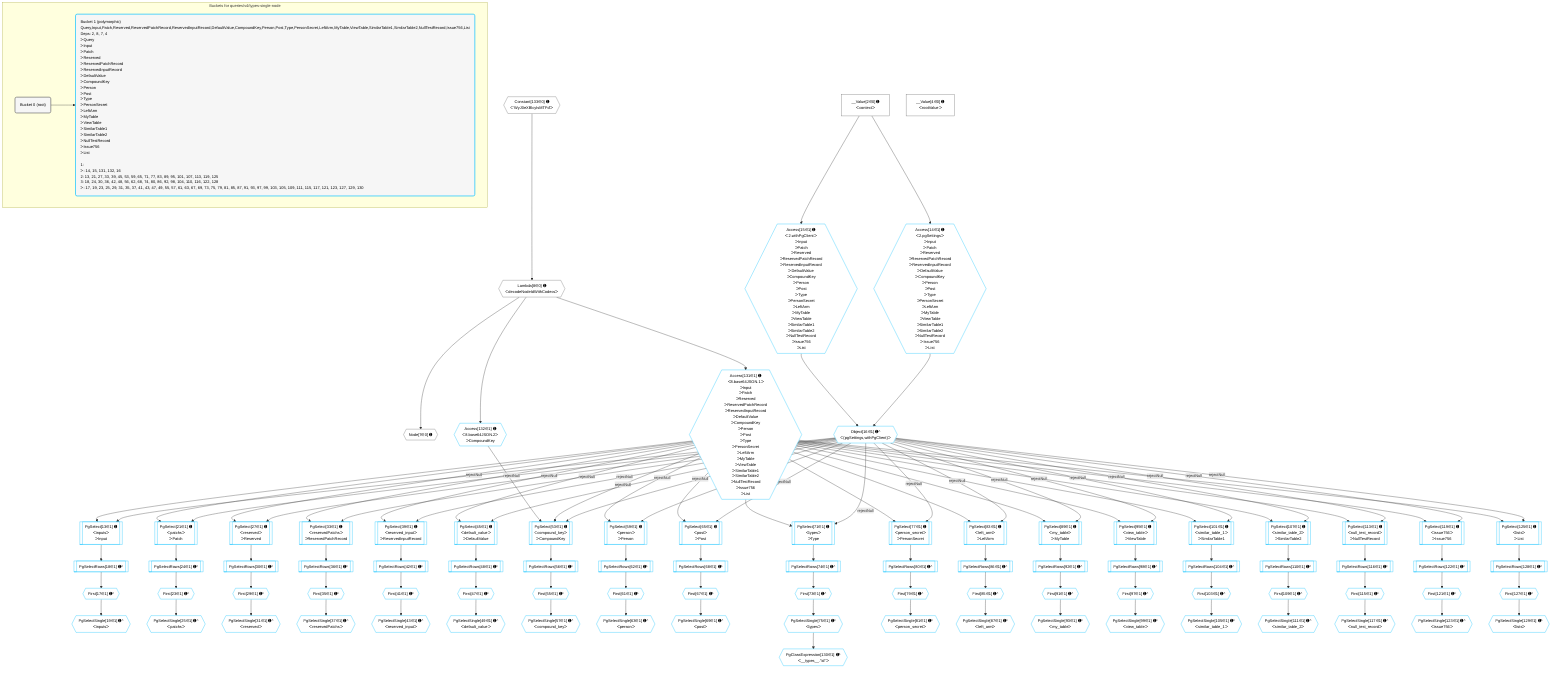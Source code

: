 %%{init: {'themeVariables': { 'fontSize': '12px'}}}%%
graph TD
    classDef path fill:#eee,stroke:#000,color:#000
    classDef plan fill:#fff,stroke-width:1px,color:#000
    classDef itemplan fill:#fff,stroke-width:2px,color:#000
    classDef unbatchedplan fill:#dff,stroke-width:1px,color:#000
    classDef sideeffectplan fill:#fcc,stroke-width:2px,color:#000
    classDef bucket fill:#f6f6f6,color:#000,stroke-width:2px,text-align:left


    %% plan dependencies
    Node7{{"Node[7∈0] ➊"}}:::plan
    Lambda8{{"Lambda[8∈0] ➊<br />ᐸdecodeNodeIdWithCodecsᐳ"}}:::plan
    Lambda8 --> Node7
    Constant133{{"Constant[133∈0] ➊<br />ᐸ'WyJ0eXBlcyIsMTFd'ᐳ"}}:::plan
    Constant133 --> Lambda8
    __Value2["__Value[2∈0] ➊<br />ᐸcontextᐳ"]:::plan
    __Value4["__Value[4∈0] ➊<br />ᐸrootValueᐳ"]:::plan
    PgSelect53[["PgSelect[53∈1] ➊<br />ᐸcompound_keyᐳ<br />ᐳCompoundKey"]]:::plan
    Object16{{"Object[16∈1] ➊^<br />ᐸ{pgSettings,withPgClient}ᐳ"}}:::plan
    Access131{{"Access[131∈1] ➊<br />ᐸ8.base64JSON.1ᐳ<br />ᐳInput<br />ᐳPatch<br />ᐳReserved<br />ᐳReservedPatchRecord<br />ᐳReservedInputRecord<br />ᐳDefaultValue<br />ᐳCompoundKey<br />ᐳPerson<br />ᐳPost<br />ᐳType<br />ᐳPersonSecret<br />ᐳLeftArm<br />ᐳMyTable<br />ᐳViewTable<br />ᐳSimilarTable1<br />ᐳSimilarTable2<br />ᐳNullTestRecord<br />ᐳIssue756<br />ᐳList"}}:::plan
    Access132{{"Access[132∈1] ➊<br />ᐸ8.base64JSON.2ᐳ<br />ᐳCompoundKey"}}:::plan
    Object16 -->|rejectNull| PgSelect53
    Access131 -->|rejectNull| PgSelect53
    Access132 --> PgSelect53
    PgSelect13[["PgSelect[13∈1] ➊<br />ᐸinputsᐳ<br />ᐳInput"]]:::plan
    Object16 -->|rejectNull| PgSelect13
    Access131 --> PgSelect13
    Access14{{"Access[14∈1] ➊<br />ᐸ2.pgSettingsᐳ<br />ᐳInput<br />ᐳPatch<br />ᐳReserved<br />ᐳReservedPatchRecord<br />ᐳReservedInputRecord<br />ᐳDefaultValue<br />ᐳCompoundKey<br />ᐳPerson<br />ᐳPost<br />ᐳType<br />ᐳPersonSecret<br />ᐳLeftArm<br />ᐳMyTable<br />ᐳViewTable<br />ᐳSimilarTable1<br />ᐳSimilarTable2<br />ᐳNullTestRecord<br />ᐳIssue756<br />ᐳList"}}:::plan
    Access15{{"Access[15∈1] ➊<br />ᐸ2.withPgClientᐳ<br />ᐳInput<br />ᐳPatch<br />ᐳReserved<br />ᐳReservedPatchRecord<br />ᐳReservedInputRecord<br />ᐳDefaultValue<br />ᐳCompoundKey<br />ᐳPerson<br />ᐳPost<br />ᐳType<br />ᐳPersonSecret<br />ᐳLeftArm<br />ᐳMyTable<br />ᐳViewTable<br />ᐳSimilarTable1<br />ᐳSimilarTable2<br />ᐳNullTestRecord<br />ᐳIssue756<br />ᐳList"}}:::plan
    Access14 & Access15 --> Object16
    PgSelect21[["PgSelect[21∈1] ➊<br />ᐸpatchsᐳ<br />ᐳPatch"]]:::plan
    Object16 -->|rejectNull| PgSelect21
    Access131 --> PgSelect21
    PgSelect27[["PgSelect[27∈1] ➊<br />ᐸreservedᐳ<br />ᐳReserved"]]:::plan
    Object16 -->|rejectNull| PgSelect27
    Access131 --> PgSelect27
    PgSelect33[["PgSelect[33∈1] ➊<br />ᐸreservedPatchsᐳ<br />ᐳReservedPatchRecord"]]:::plan
    Object16 -->|rejectNull| PgSelect33
    Access131 --> PgSelect33
    PgSelect39[["PgSelect[39∈1] ➊<br />ᐸreserved_inputᐳ<br />ᐳReservedInputRecord"]]:::plan
    Object16 -->|rejectNull| PgSelect39
    Access131 --> PgSelect39
    PgSelect45[["PgSelect[45∈1] ➊<br />ᐸdefault_valueᐳ<br />ᐳDefaultValue"]]:::plan
    Object16 -->|rejectNull| PgSelect45
    Access131 --> PgSelect45
    PgSelect59[["PgSelect[59∈1] ➊<br />ᐸpersonᐳ<br />ᐳPerson"]]:::plan
    Object16 -->|rejectNull| PgSelect59
    Access131 --> PgSelect59
    PgSelect65[["PgSelect[65∈1] ➊<br />ᐸpostᐳ<br />ᐳPost"]]:::plan
    Object16 -->|rejectNull| PgSelect65
    Access131 --> PgSelect65
    PgSelect71[["PgSelect[71∈1] ➊<br />ᐸtypesᐳ<br />ᐳType"]]:::plan
    Object16 -->|rejectNull| PgSelect71
    Access131 --> PgSelect71
    PgSelect77[["PgSelect[77∈1] ➊<br />ᐸperson_secretᐳ<br />ᐳPersonSecret"]]:::plan
    Object16 -->|rejectNull| PgSelect77
    Access131 --> PgSelect77
    PgSelect83[["PgSelect[83∈1] ➊<br />ᐸleft_armᐳ<br />ᐳLeftArm"]]:::plan
    Object16 -->|rejectNull| PgSelect83
    Access131 --> PgSelect83
    PgSelect89[["PgSelect[89∈1] ➊<br />ᐸmy_tableᐳ<br />ᐳMyTable"]]:::plan
    Object16 -->|rejectNull| PgSelect89
    Access131 --> PgSelect89
    PgSelect95[["PgSelect[95∈1] ➊<br />ᐸview_tableᐳ<br />ᐳViewTable"]]:::plan
    Object16 -->|rejectNull| PgSelect95
    Access131 --> PgSelect95
    PgSelect101[["PgSelect[101∈1] ➊<br />ᐸsimilar_table_1ᐳ<br />ᐳSimilarTable1"]]:::plan
    Object16 -->|rejectNull| PgSelect101
    Access131 --> PgSelect101
    PgSelect107[["PgSelect[107∈1] ➊<br />ᐸsimilar_table_2ᐳ<br />ᐳSimilarTable2"]]:::plan
    Object16 -->|rejectNull| PgSelect107
    Access131 --> PgSelect107
    PgSelect113[["PgSelect[113∈1] ➊<br />ᐸnull_test_recordᐳ<br />ᐳNullTestRecord"]]:::plan
    Object16 -->|rejectNull| PgSelect113
    Access131 --> PgSelect113
    PgSelect119[["PgSelect[119∈1] ➊<br />ᐸissue756ᐳ<br />ᐳIssue756"]]:::plan
    Object16 -->|rejectNull| PgSelect119
    Access131 --> PgSelect119
    PgSelect125[["PgSelect[125∈1] ➊<br />ᐸlistsᐳ<br />ᐳList"]]:::plan
    Object16 -->|rejectNull| PgSelect125
    Access131 --> PgSelect125
    __Value2 --> Access14
    __Value2 --> Access15
    First17{{"First[17∈1] ➊^"}}:::plan
    PgSelectRows18[["PgSelectRows[18∈1] ➊^"]]:::plan
    PgSelectRows18 --> First17
    PgSelect13 --> PgSelectRows18
    PgSelectSingle19{{"PgSelectSingle[19∈1] ➊^<br />ᐸinputsᐳ"}}:::plan
    First17 --> PgSelectSingle19
    First23{{"First[23∈1] ➊^"}}:::plan
    PgSelectRows24[["PgSelectRows[24∈1] ➊^"]]:::plan
    PgSelectRows24 --> First23
    PgSelect21 --> PgSelectRows24
    PgSelectSingle25{{"PgSelectSingle[25∈1] ➊^<br />ᐸpatchsᐳ"}}:::plan
    First23 --> PgSelectSingle25
    First29{{"First[29∈1] ➊^"}}:::plan
    PgSelectRows30[["PgSelectRows[30∈1] ➊^"]]:::plan
    PgSelectRows30 --> First29
    PgSelect27 --> PgSelectRows30
    PgSelectSingle31{{"PgSelectSingle[31∈1] ➊^<br />ᐸreservedᐳ"}}:::plan
    First29 --> PgSelectSingle31
    First35{{"First[35∈1] ➊^"}}:::plan
    PgSelectRows36[["PgSelectRows[36∈1] ➊^"]]:::plan
    PgSelectRows36 --> First35
    PgSelect33 --> PgSelectRows36
    PgSelectSingle37{{"PgSelectSingle[37∈1] ➊^<br />ᐸreservedPatchsᐳ"}}:::plan
    First35 --> PgSelectSingle37
    First41{{"First[41∈1] ➊^"}}:::plan
    PgSelectRows42[["PgSelectRows[42∈1] ➊^"]]:::plan
    PgSelectRows42 --> First41
    PgSelect39 --> PgSelectRows42
    PgSelectSingle43{{"PgSelectSingle[43∈1] ➊^<br />ᐸreserved_inputᐳ"}}:::plan
    First41 --> PgSelectSingle43
    First47{{"First[47∈1] ➊^"}}:::plan
    PgSelectRows48[["PgSelectRows[48∈1] ➊^"]]:::plan
    PgSelectRows48 --> First47
    PgSelect45 --> PgSelectRows48
    PgSelectSingle49{{"PgSelectSingle[49∈1] ➊^<br />ᐸdefault_valueᐳ"}}:::plan
    First47 --> PgSelectSingle49
    First55{{"First[55∈1] ➊^"}}:::plan
    PgSelectRows56[["PgSelectRows[56∈1] ➊^"]]:::plan
    PgSelectRows56 --> First55
    PgSelect53 --> PgSelectRows56
    PgSelectSingle57{{"PgSelectSingle[57∈1] ➊^<br />ᐸcompound_keyᐳ"}}:::plan
    First55 --> PgSelectSingle57
    First61{{"First[61∈1] ➊^"}}:::plan
    PgSelectRows62[["PgSelectRows[62∈1] ➊^"]]:::plan
    PgSelectRows62 --> First61
    PgSelect59 --> PgSelectRows62
    PgSelectSingle63{{"PgSelectSingle[63∈1] ➊^<br />ᐸpersonᐳ"}}:::plan
    First61 --> PgSelectSingle63
    First67{{"First[67∈1] ➊^"}}:::plan
    PgSelectRows68[["PgSelectRows[68∈1] ➊^"]]:::plan
    PgSelectRows68 --> First67
    PgSelect65 --> PgSelectRows68
    PgSelectSingle69{{"PgSelectSingle[69∈1] ➊^<br />ᐸpostᐳ"}}:::plan
    First67 --> PgSelectSingle69
    First73{{"First[73∈1] ➊^"}}:::plan
    PgSelectRows74[["PgSelectRows[74∈1] ➊^"]]:::plan
    PgSelectRows74 --> First73
    PgSelect71 --> PgSelectRows74
    PgSelectSingle75{{"PgSelectSingle[75∈1] ➊^<br />ᐸtypesᐳ"}}:::plan
    First73 --> PgSelectSingle75
    First79{{"First[79∈1] ➊^"}}:::plan
    PgSelectRows80[["PgSelectRows[80∈1] ➊^"]]:::plan
    PgSelectRows80 --> First79
    PgSelect77 --> PgSelectRows80
    PgSelectSingle81{{"PgSelectSingle[81∈1] ➊^<br />ᐸperson_secretᐳ"}}:::plan
    First79 --> PgSelectSingle81
    First85{{"First[85∈1] ➊^"}}:::plan
    PgSelectRows86[["PgSelectRows[86∈1] ➊^"]]:::plan
    PgSelectRows86 --> First85
    PgSelect83 --> PgSelectRows86
    PgSelectSingle87{{"PgSelectSingle[87∈1] ➊^<br />ᐸleft_armᐳ"}}:::plan
    First85 --> PgSelectSingle87
    First91{{"First[91∈1] ➊^"}}:::plan
    PgSelectRows92[["PgSelectRows[92∈1] ➊^"]]:::plan
    PgSelectRows92 --> First91
    PgSelect89 --> PgSelectRows92
    PgSelectSingle93{{"PgSelectSingle[93∈1] ➊^<br />ᐸmy_tableᐳ"}}:::plan
    First91 --> PgSelectSingle93
    First97{{"First[97∈1] ➊^"}}:::plan
    PgSelectRows98[["PgSelectRows[98∈1] ➊^"]]:::plan
    PgSelectRows98 --> First97
    PgSelect95 --> PgSelectRows98
    PgSelectSingle99{{"PgSelectSingle[99∈1] ➊^<br />ᐸview_tableᐳ"}}:::plan
    First97 --> PgSelectSingle99
    First103{{"First[103∈1] ➊^"}}:::plan
    PgSelectRows104[["PgSelectRows[104∈1] ➊^"]]:::plan
    PgSelectRows104 --> First103
    PgSelect101 --> PgSelectRows104
    PgSelectSingle105{{"PgSelectSingle[105∈1] ➊^<br />ᐸsimilar_table_1ᐳ"}}:::plan
    First103 --> PgSelectSingle105
    First109{{"First[109∈1] ➊^"}}:::plan
    PgSelectRows110[["PgSelectRows[110∈1] ➊^"]]:::plan
    PgSelectRows110 --> First109
    PgSelect107 --> PgSelectRows110
    PgSelectSingle111{{"PgSelectSingle[111∈1] ➊^<br />ᐸsimilar_table_2ᐳ"}}:::plan
    First109 --> PgSelectSingle111
    First115{{"First[115∈1] ➊^"}}:::plan
    PgSelectRows116[["PgSelectRows[116∈1] ➊^"]]:::plan
    PgSelectRows116 --> First115
    PgSelect113 --> PgSelectRows116
    PgSelectSingle117{{"PgSelectSingle[117∈1] ➊^<br />ᐸnull_test_recordᐳ"}}:::plan
    First115 --> PgSelectSingle117
    First121{{"First[121∈1] ➊^"}}:::plan
    PgSelectRows122[["PgSelectRows[122∈1] ➊^"]]:::plan
    PgSelectRows122 --> First121
    PgSelect119 --> PgSelectRows122
    PgSelectSingle123{{"PgSelectSingle[123∈1] ➊^<br />ᐸissue756ᐳ"}}:::plan
    First121 --> PgSelectSingle123
    First127{{"First[127∈1] ➊^"}}:::plan
    PgSelectRows128[["PgSelectRows[128∈1] ➊^"]]:::plan
    PgSelectRows128 --> First127
    PgSelect125 --> PgSelectRows128
    PgSelectSingle129{{"PgSelectSingle[129∈1] ➊^<br />ᐸlistsᐳ"}}:::plan
    First127 --> PgSelectSingle129
    PgClassExpression130{{"PgClassExpression[130∈1] ➊^<br />ᐸ__types__.”id”ᐳ"}}:::plan
    PgSelectSingle75 --> PgClassExpression130
    Lambda8 --> Access131
    Lambda8 --> Access132

    %% define steps

    subgraph "Buckets for queries/v4/types-single-node"
    Bucket0("Bucket 0 (root)"):::bucket
    classDef bucket0 stroke:#696969
    class Bucket0,__Value2,__Value4,Node7,Lambda8,Constant133 bucket0
    Bucket1("Bucket 1 (polymorphic)<br />Query,Input,Patch,Reserved,ReservedPatchRecord,ReservedInputRecord,DefaultValue,CompoundKey,Person,Post,Type,PersonSecret,LeftArm,MyTable,ViewTable,SimilarTable1,SimilarTable2,NullTestRecord,Issue756,List<br />Deps: 2, 8, 7, 4<br />ᐳQuery<br />ᐳInput<br />ᐳPatch<br />ᐳReserved<br />ᐳReservedPatchRecord<br />ᐳReservedInputRecord<br />ᐳDefaultValue<br />ᐳCompoundKey<br />ᐳPerson<br />ᐳPost<br />ᐳType<br />ᐳPersonSecret<br />ᐳLeftArm<br />ᐳMyTable<br />ᐳViewTable<br />ᐳSimilarTable1<br />ᐳSimilarTable2<br />ᐳNullTestRecord<br />ᐳIssue756<br />ᐳList<br /><br />1: <br />ᐳ: 14, 15, 131, 132, 16<br />2: 13, 21, 27, 33, 39, 45, 53, 59, 65, 71, 77, 83, 89, 95, 101, 107, 113, 119, 125<br />3: 18, 24, 30, 36, 42, 48, 56, 62, 68, 74, 80, 86, 92, 98, 104, 110, 116, 122, 128<br />ᐳ: 17, 19, 23, 25, 29, 31, 35, 37, 41, 43, 47, 49, 55, 57, 61, 63, 67, 69, 73, 75, 79, 81, 85, 87, 91, 93, 97, 99, 103, 105, 109, 111, 115, 117, 121, 123, 127, 129, 130"):::bucket
    classDef bucket1 stroke:#00bfff
    class Bucket1,PgSelect13,Access14,Access15,Object16,First17,PgSelectRows18,PgSelectSingle19,PgSelect21,First23,PgSelectRows24,PgSelectSingle25,PgSelect27,First29,PgSelectRows30,PgSelectSingle31,PgSelect33,First35,PgSelectRows36,PgSelectSingle37,PgSelect39,First41,PgSelectRows42,PgSelectSingle43,PgSelect45,First47,PgSelectRows48,PgSelectSingle49,PgSelect53,First55,PgSelectRows56,PgSelectSingle57,PgSelect59,First61,PgSelectRows62,PgSelectSingle63,PgSelect65,First67,PgSelectRows68,PgSelectSingle69,PgSelect71,First73,PgSelectRows74,PgSelectSingle75,PgSelect77,First79,PgSelectRows80,PgSelectSingle81,PgSelect83,First85,PgSelectRows86,PgSelectSingle87,PgSelect89,First91,PgSelectRows92,PgSelectSingle93,PgSelect95,First97,PgSelectRows98,PgSelectSingle99,PgSelect101,First103,PgSelectRows104,PgSelectSingle105,PgSelect107,First109,PgSelectRows110,PgSelectSingle111,PgSelect113,First115,PgSelectRows116,PgSelectSingle117,PgSelect119,First121,PgSelectRows122,PgSelectSingle123,PgSelect125,First127,PgSelectRows128,PgSelectSingle129,PgClassExpression130,Access131,Access132 bucket1
    Bucket0 --> Bucket1
    end